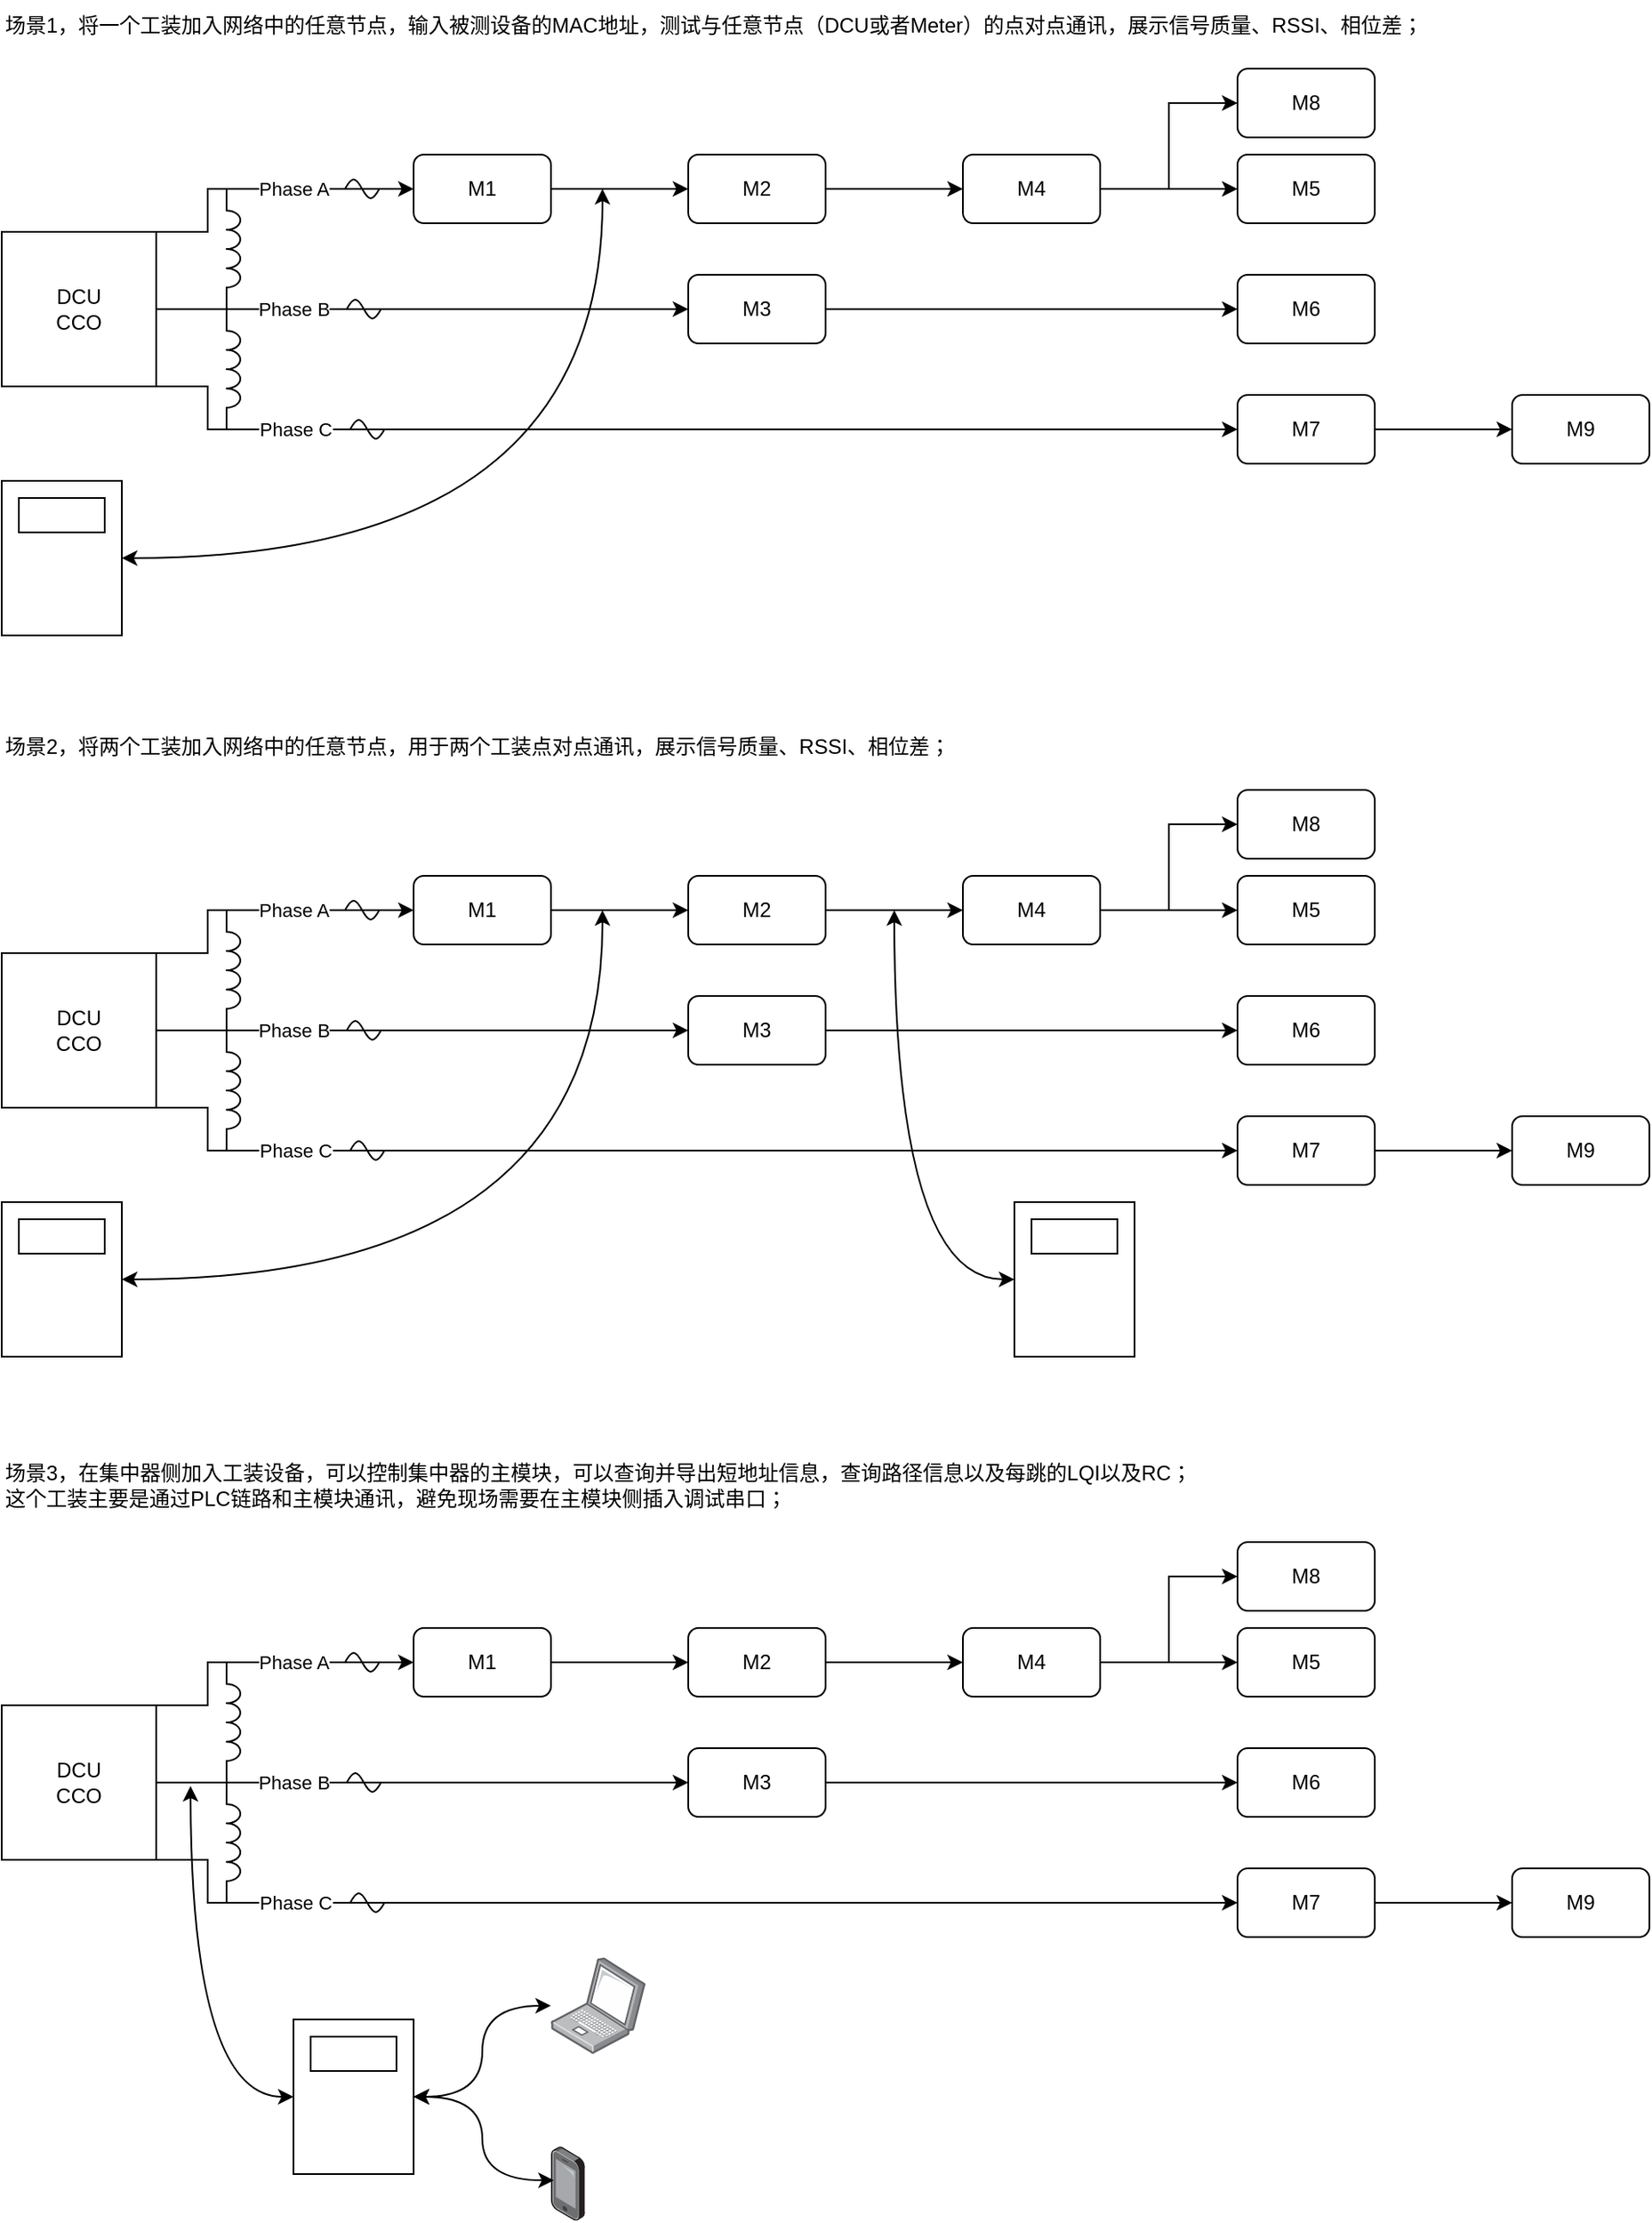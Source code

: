 <mxfile version="22.1.11" type="github">
  <diagram name="第 1 页" id="QpQyVFo1A47_6HvtVVbJ">
    <mxGraphModel dx="1195" dy="622" grid="1" gridSize="10" guides="1" tooltips="1" connect="1" arrows="1" fold="1" page="1" pageScale="1" pageWidth="1169" pageHeight="827" math="0" shadow="0">
      <root>
        <mxCell id="0" />
        <mxCell id="1" parent="0" />
        <mxCell id="-dsBgoclVnlu9vlvOYPK-17" style="edgeStyle=orthogonalEdgeStyle;rounded=0;orthogonalLoop=1;jettySize=auto;html=1;exitX=1;exitY=0;exitDx=0;exitDy=0;entryX=0;entryY=0.5;entryDx=0;entryDy=0;" edge="1" parent="1" source="-dsBgoclVnlu9vlvOYPK-1" target="-dsBgoclVnlu9vlvOYPK-5">
          <mxGeometry relative="1" as="geometry">
            <Array as="points">
              <mxPoint x="200" y="155" />
              <mxPoint x="200" y="130" />
            </Array>
          </mxGeometry>
        </mxCell>
        <mxCell id="-dsBgoclVnlu9vlvOYPK-20" value="Phase A" style="edgeLabel;html=1;align=center;verticalAlign=middle;resizable=0;points=[];" vertex="1" connectable="0" parent="-dsBgoclVnlu9vlvOYPK-17">
          <mxGeometry x="0.152" relative="1" as="geometry">
            <mxPoint x="4" as="offset" />
          </mxGeometry>
        </mxCell>
        <mxCell id="-dsBgoclVnlu9vlvOYPK-19" style="edgeStyle=orthogonalEdgeStyle;rounded=0;orthogonalLoop=1;jettySize=auto;html=1;exitX=1;exitY=1;exitDx=0;exitDy=0;entryX=0;entryY=0.5;entryDx=0;entryDy=0;" edge="1" parent="1" source="-dsBgoclVnlu9vlvOYPK-1" target="-dsBgoclVnlu9vlvOYPK-14">
          <mxGeometry relative="1" as="geometry">
            <Array as="points">
              <mxPoint x="200" y="245" />
              <mxPoint x="200" y="270" />
            </Array>
          </mxGeometry>
        </mxCell>
        <mxCell id="-dsBgoclVnlu9vlvOYPK-22" value="Phase C" style="edgeLabel;html=1;align=center;verticalAlign=middle;resizable=0;points=[];" vertex="1" connectable="0" parent="-dsBgoclVnlu9vlvOYPK-19">
          <mxGeometry x="-0.669" y="3" relative="1" as="geometry">
            <mxPoint x="-3" y="3" as="offset" />
          </mxGeometry>
        </mxCell>
        <mxCell id="-dsBgoclVnlu9vlvOYPK-1" value="DCU&lt;br&gt;CCO" style="whiteSpace=wrap;html=1;aspect=fixed;" vertex="1" parent="1">
          <mxGeometry x="80" y="155" width="90" height="90" as="geometry" />
        </mxCell>
        <mxCell id="-dsBgoclVnlu9vlvOYPK-23" style="edgeStyle=orthogonalEdgeStyle;rounded=0;orthogonalLoop=1;jettySize=auto;html=1;exitX=1;exitY=0.5;exitDx=0;exitDy=0;entryX=0;entryY=0.5;entryDx=0;entryDy=0;" edge="1" parent="1" source="-dsBgoclVnlu9vlvOYPK-5" target="-dsBgoclVnlu9vlvOYPK-6">
          <mxGeometry relative="1" as="geometry" />
        </mxCell>
        <mxCell id="-dsBgoclVnlu9vlvOYPK-5" value="M1" style="rounded=1;whiteSpace=wrap;html=1;" vertex="1" parent="1">
          <mxGeometry x="320" y="110" width="80" height="40" as="geometry" />
        </mxCell>
        <mxCell id="-dsBgoclVnlu9vlvOYPK-24" style="edgeStyle=orthogonalEdgeStyle;rounded=0;orthogonalLoop=1;jettySize=auto;html=1;exitX=1;exitY=0.5;exitDx=0;exitDy=0;entryX=0;entryY=0.5;entryDx=0;entryDy=0;" edge="1" parent="1" source="-dsBgoclVnlu9vlvOYPK-6" target="-dsBgoclVnlu9vlvOYPK-7">
          <mxGeometry relative="1" as="geometry" />
        </mxCell>
        <mxCell id="-dsBgoclVnlu9vlvOYPK-6" value="M2" style="rounded=1;whiteSpace=wrap;html=1;" vertex="1" parent="1">
          <mxGeometry x="480" y="110" width="80" height="40" as="geometry" />
        </mxCell>
        <mxCell id="-dsBgoclVnlu9vlvOYPK-25" style="edgeStyle=orthogonalEdgeStyle;rounded=0;orthogonalLoop=1;jettySize=auto;html=1;exitX=1;exitY=0.5;exitDx=0;exitDy=0;entryX=0;entryY=0.5;entryDx=0;entryDy=0;" edge="1" parent="1" source="-dsBgoclVnlu9vlvOYPK-7" target="-dsBgoclVnlu9vlvOYPK-8">
          <mxGeometry relative="1" as="geometry" />
        </mxCell>
        <mxCell id="-dsBgoclVnlu9vlvOYPK-30" style="edgeStyle=orthogonalEdgeStyle;rounded=0;orthogonalLoop=1;jettySize=auto;html=1;exitX=1;exitY=0.5;exitDx=0;exitDy=0;entryX=0;entryY=0.5;entryDx=0;entryDy=0;" edge="1" parent="1" source="-dsBgoclVnlu9vlvOYPK-7" target="-dsBgoclVnlu9vlvOYPK-9">
          <mxGeometry relative="1" as="geometry" />
        </mxCell>
        <mxCell id="-dsBgoclVnlu9vlvOYPK-7" value="M4" style="rounded=1;whiteSpace=wrap;html=1;" vertex="1" parent="1">
          <mxGeometry x="640" y="110" width="80" height="40" as="geometry" />
        </mxCell>
        <mxCell id="-dsBgoclVnlu9vlvOYPK-8" value="M5" style="rounded=1;whiteSpace=wrap;html=1;" vertex="1" parent="1">
          <mxGeometry x="800" y="110" width="80" height="40" as="geometry" />
        </mxCell>
        <mxCell id="-dsBgoclVnlu9vlvOYPK-9" value="M8" style="rounded=1;whiteSpace=wrap;html=1;" vertex="1" parent="1">
          <mxGeometry x="800" y="60" width="80" height="40" as="geometry" />
        </mxCell>
        <mxCell id="-dsBgoclVnlu9vlvOYPK-27" style="edgeStyle=orthogonalEdgeStyle;rounded=0;orthogonalLoop=1;jettySize=auto;html=1;exitX=1;exitY=0.5;exitDx=0;exitDy=0;entryX=0;entryY=0.5;entryDx=0;entryDy=0;" edge="1" parent="1" source="-dsBgoclVnlu9vlvOYPK-11" target="-dsBgoclVnlu9vlvOYPK-13">
          <mxGeometry relative="1" as="geometry" />
        </mxCell>
        <mxCell id="-dsBgoclVnlu9vlvOYPK-11" value="M3" style="rounded=1;whiteSpace=wrap;html=1;" vertex="1" parent="1">
          <mxGeometry x="480" y="180" width="80" height="40" as="geometry" />
        </mxCell>
        <mxCell id="-dsBgoclVnlu9vlvOYPK-13" value="M6" style="rounded=1;whiteSpace=wrap;html=1;" vertex="1" parent="1">
          <mxGeometry x="800" y="180" width="80" height="40" as="geometry" />
        </mxCell>
        <mxCell id="-dsBgoclVnlu9vlvOYPK-32" style="edgeStyle=orthogonalEdgeStyle;rounded=0;orthogonalLoop=1;jettySize=auto;html=1;exitX=1;exitY=0.5;exitDx=0;exitDy=0;entryX=0;entryY=0.5;entryDx=0;entryDy=0;" edge="1" parent="1" source="-dsBgoclVnlu9vlvOYPK-14" target="-dsBgoclVnlu9vlvOYPK-31">
          <mxGeometry relative="1" as="geometry" />
        </mxCell>
        <mxCell id="-dsBgoclVnlu9vlvOYPK-14" value="M7" style="rounded=1;whiteSpace=wrap;html=1;" vertex="1" parent="1">
          <mxGeometry x="800" y="250" width="80" height="40" as="geometry" />
        </mxCell>
        <mxCell id="-dsBgoclVnlu9vlvOYPK-18" style="edgeStyle=orthogonalEdgeStyle;rounded=0;orthogonalLoop=1;jettySize=auto;html=1;exitX=1;exitY=0.5;exitDx=0;exitDy=0;entryX=0;entryY=0.5;entryDx=0;entryDy=0;" edge="1" parent="1" source="-dsBgoclVnlu9vlvOYPK-1" target="-dsBgoclVnlu9vlvOYPK-11">
          <mxGeometry relative="1" as="geometry" />
        </mxCell>
        <mxCell id="-dsBgoclVnlu9vlvOYPK-21" value="Phase B" style="edgeLabel;html=1;align=center;verticalAlign=middle;resizable=0;points=[];" vertex="1" connectable="0" parent="-dsBgoclVnlu9vlvOYPK-18">
          <mxGeometry x="-0.29" y="-1" relative="1" as="geometry">
            <mxPoint x="-30" y="-1" as="offset" />
          </mxGeometry>
        </mxCell>
        <mxCell id="-dsBgoclVnlu9vlvOYPK-28" value="" style="pointerEvents=1;verticalLabelPosition=bottom;shadow=0;dashed=0;align=center;html=1;verticalAlign=top;shape=mxgraph.electrical.inductors.inductor_3;rotation=90;" vertex="1" parent="1">
          <mxGeometry x="180" y="161" width="70" height="8" as="geometry" />
        </mxCell>
        <mxCell id="-dsBgoclVnlu9vlvOYPK-29" value="" style="pointerEvents=1;verticalLabelPosition=bottom;shadow=0;dashed=0;align=center;html=1;verticalAlign=top;shape=mxgraph.electrical.inductors.inductor_3;rotation=90;" vertex="1" parent="1">
          <mxGeometry x="180" y="231" width="70" height="8" as="geometry" />
        </mxCell>
        <mxCell id="-dsBgoclVnlu9vlvOYPK-31" value="M9" style="rounded=1;whiteSpace=wrap;html=1;" vertex="1" parent="1">
          <mxGeometry x="960" y="250" width="80" height="40" as="geometry" />
        </mxCell>
        <mxCell id="-dsBgoclVnlu9vlvOYPK-33" value="" style="pointerEvents=1;verticalLabelPosition=bottom;shadow=0;dashed=0;align=center;html=1;verticalAlign=top;shape=mxgraph.electrical.waveforms.sine_wave;" vertex="1" parent="1">
          <mxGeometry x="280" y="122.64" width="20" height="14.71" as="geometry" />
        </mxCell>
        <mxCell id="-dsBgoclVnlu9vlvOYPK-34" value="" style="pointerEvents=1;verticalLabelPosition=bottom;shadow=0;dashed=0;align=center;html=1;verticalAlign=top;shape=mxgraph.electrical.waveforms.sine_wave;" vertex="1" parent="1">
          <mxGeometry x="283" y="262.65" width="20" height="14.71" as="geometry" />
        </mxCell>
        <mxCell id="-dsBgoclVnlu9vlvOYPK-42" value="" style="pointerEvents=1;verticalLabelPosition=bottom;shadow=0;dashed=0;align=center;html=1;verticalAlign=top;shape=mxgraph.electrical.waveforms.sine_wave;" vertex="1" parent="1">
          <mxGeometry x="281" y="192.65" width="20" height="14.71" as="geometry" />
        </mxCell>
        <mxCell id="-dsBgoclVnlu9vlvOYPK-45" value="" style="group;rounded=0;" vertex="1" connectable="0" parent="1">
          <mxGeometry x="80" y="300" width="70" height="90" as="geometry" />
        </mxCell>
        <mxCell id="-dsBgoclVnlu9vlvOYPK-50" style="edgeStyle=orthogonalEdgeStyle;rounded=0;orthogonalLoop=1;jettySize=auto;html=1;exitX=1;exitY=0.5;exitDx=0;exitDy=0;strokeWidth=1;fillColor=#e1d5e7;strokeColor=default;startArrow=classic;startFill=1;endArrow=classic;endFill=1;curved=1;" edge="1" parent="-dsBgoclVnlu9vlvOYPK-45" source="-dsBgoclVnlu9vlvOYPK-43">
          <mxGeometry relative="1" as="geometry">
            <mxPoint x="350" y="-170" as="targetPoint" />
          </mxGeometry>
        </mxCell>
        <mxCell id="-dsBgoclVnlu9vlvOYPK-43" value="" style="rounded=0;whiteSpace=wrap;html=1;" vertex="1" parent="-dsBgoclVnlu9vlvOYPK-45">
          <mxGeometry width="70" height="90" as="geometry" />
        </mxCell>
        <mxCell id="-dsBgoclVnlu9vlvOYPK-44" value="" style="rounded=0;whiteSpace=wrap;html=1;" vertex="1" parent="-dsBgoclVnlu9vlvOYPK-45">
          <mxGeometry x="10" y="10" width="50" height="20" as="geometry" />
        </mxCell>
        <mxCell id="-dsBgoclVnlu9vlvOYPK-52" value="场景1，将一个工装加入网络中的任意节点，输入被测设备的MAC地址，测试与任意节点（DCU或者Meter）的点对点通讯，展示信号质量、RSSI、相位差；&lt;br&gt;" style="text;strokeColor=none;align=left;fillColor=none;html=1;verticalAlign=middle;whiteSpace=wrap;rounded=0;" vertex="1" parent="1">
          <mxGeometry x="80" y="20" width="960" height="30" as="geometry" />
        </mxCell>
        <mxCell id="-dsBgoclVnlu9vlvOYPK-53" style="edgeStyle=orthogonalEdgeStyle;rounded=0;orthogonalLoop=1;jettySize=auto;html=1;exitX=1;exitY=0;exitDx=0;exitDy=0;entryX=0;entryY=0.5;entryDx=0;entryDy=0;" edge="1" parent="1" source="-dsBgoclVnlu9vlvOYPK-57" target="-dsBgoclVnlu9vlvOYPK-59">
          <mxGeometry relative="1" as="geometry">
            <Array as="points">
              <mxPoint x="200" y="575" />
              <mxPoint x="200" y="550" />
            </Array>
          </mxGeometry>
        </mxCell>
        <mxCell id="-dsBgoclVnlu9vlvOYPK-54" value="Phase A" style="edgeLabel;html=1;align=center;verticalAlign=middle;resizable=0;points=[];" vertex="1" connectable="0" parent="-dsBgoclVnlu9vlvOYPK-53">
          <mxGeometry x="0.152" relative="1" as="geometry">
            <mxPoint x="4" as="offset" />
          </mxGeometry>
        </mxCell>
        <mxCell id="-dsBgoclVnlu9vlvOYPK-55" style="edgeStyle=orthogonalEdgeStyle;rounded=0;orthogonalLoop=1;jettySize=auto;html=1;exitX=1;exitY=1;exitDx=0;exitDy=0;entryX=0;entryY=0.5;entryDx=0;entryDy=0;" edge="1" parent="1" source="-dsBgoclVnlu9vlvOYPK-57" target="-dsBgoclVnlu9vlvOYPK-71">
          <mxGeometry relative="1" as="geometry">
            <Array as="points">
              <mxPoint x="200" y="665" />
              <mxPoint x="200" y="690" />
            </Array>
          </mxGeometry>
        </mxCell>
        <mxCell id="-dsBgoclVnlu9vlvOYPK-56" value="Phase C" style="edgeLabel;html=1;align=center;verticalAlign=middle;resizable=0;points=[];" vertex="1" connectable="0" parent="-dsBgoclVnlu9vlvOYPK-55">
          <mxGeometry x="-0.669" y="3" relative="1" as="geometry">
            <mxPoint x="-3" y="3" as="offset" />
          </mxGeometry>
        </mxCell>
        <mxCell id="-dsBgoclVnlu9vlvOYPK-57" value="DCU&lt;br&gt;CCO" style="whiteSpace=wrap;html=1;aspect=fixed;" vertex="1" parent="1">
          <mxGeometry x="80" y="575" width="90" height="90" as="geometry" />
        </mxCell>
        <mxCell id="-dsBgoclVnlu9vlvOYPK-58" style="edgeStyle=orthogonalEdgeStyle;rounded=0;orthogonalLoop=1;jettySize=auto;html=1;exitX=1;exitY=0.5;exitDx=0;exitDy=0;entryX=0;entryY=0.5;entryDx=0;entryDy=0;" edge="1" parent="1" source="-dsBgoclVnlu9vlvOYPK-59" target="-dsBgoclVnlu9vlvOYPK-61">
          <mxGeometry relative="1" as="geometry" />
        </mxCell>
        <mxCell id="-dsBgoclVnlu9vlvOYPK-59" value="M1" style="rounded=1;whiteSpace=wrap;html=1;" vertex="1" parent="1">
          <mxGeometry x="320" y="530" width="80" height="40" as="geometry" />
        </mxCell>
        <mxCell id="-dsBgoclVnlu9vlvOYPK-60" style="edgeStyle=orthogonalEdgeStyle;rounded=0;orthogonalLoop=1;jettySize=auto;html=1;exitX=1;exitY=0.5;exitDx=0;exitDy=0;entryX=0;entryY=0.5;entryDx=0;entryDy=0;" edge="1" parent="1" source="-dsBgoclVnlu9vlvOYPK-61" target="-dsBgoclVnlu9vlvOYPK-64">
          <mxGeometry relative="1" as="geometry" />
        </mxCell>
        <mxCell id="-dsBgoclVnlu9vlvOYPK-61" value="M2" style="rounded=1;whiteSpace=wrap;html=1;" vertex="1" parent="1">
          <mxGeometry x="480" y="530" width="80" height="40" as="geometry" />
        </mxCell>
        <mxCell id="-dsBgoclVnlu9vlvOYPK-62" style="edgeStyle=orthogonalEdgeStyle;rounded=0;orthogonalLoop=1;jettySize=auto;html=1;exitX=1;exitY=0.5;exitDx=0;exitDy=0;entryX=0;entryY=0.5;entryDx=0;entryDy=0;" edge="1" parent="1" source="-dsBgoclVnlu9vlvOYPK-64" target="-dsBgoclVnlu9vlvOYPK-65">
          <mxGeometry relative="1" as="geometry" />
        </mxCell>
        <mxCell id="-dsBgoclVnlu9vlvOYPK-63" style="edgeStyle=orthogonalEdgeStyle;rounded=0;orthogonalLoop=1;jettySize=auto;html=1;exitX=1;exitY=0.5;exitDx=0;exitDy=0;entryX=0;entryY=0.5;entryDx=0;entryDy=0;" edge="1" parent="1" source="-dsBgoclVnlu9vlvOYPK-64" target="-dsBgoclVnlu9vlvOYPK-66">
          <mxGeometry relative="1" as="geometry" />
        </mxCell>
        <mxCell id="-dsBgoclVnlu9vlvOYPK-64" value="M4" style="rounded=1;whiteSpace=wrap;html=1;" vertex="1" parent="1">
          <mxGeometry x="640" y="530" width="80" height="40" as="geometry" />
        </mxCell>
        <mxCell id="-dsBgoclVnlu9vlvOYPK-65" value="M5" style="rounded=1;whiteSpace=wrap;html=1;" vertex="1" parent="1">
          <mxGeometry x="800" y="530" width="80" height="40" as="geometry" />
        </mxCell>
        <mxCell id="-dsBgoclVnlu9vlvOYPK-66" value="M8" style="rounded=1;whiteSpace=wrap;html=1;" vertex="1" parent="1">
          <mxGeometry x="800" y="480" width="80" height="40" as="geometry" />
        </mxCell>
        <mxCell id="-dsBgoclVnlu9vlvOYPK-67" style="edgeStyle=orthogonalEdgeStyle;rounded=0;orthogonalLoop=1;jettySize=auto;html=1;exitX=1;exitY=0.5;exitDx=0;exitDy=0;entryX=0;entryY=0.5;entryDx=0;entryDy=0;" edge="1" parent="1" source="-dsBgoclVnlu9vlvOYPK-68" target="-dsBgoclVnlu9vlvOYPK-69">
          <mxGeometry relative="1" as="geometry" />
        </mxCell>
        <mxCell id="-dsBgoclVnlu9vlvOYPK-68" value="M3" style="rounded=1;whiteSpace=wrap;html=1;" vertex="1" parent="1">
          <mxGeometry x="480" y="600" width="80" height="40" as="geometry" />
        </mxCell>
        <mxCell id="-dsBgoclVnlu9vlvOYPK-69" value="M6" style="rounded=1;whiteSpace=wrap;html=1;" vertex="1" parent="1">
          <mxGeometry x="800" y="600" width="80" height="40" as="geometry" />
        </mxCell>
        <mxCell id="-dsBgoclVnlu9vlvOYPK-70" style="edgeStyle=orthogonalEdgeStyle;rounded=0;orthogonalLoop=1;jettySize=auto;html=1;exitX=1;exitY=0.5;exitDx=0;exitDy=0;entryX=0;entryY=0.5;entryDx=0;entryDy=0;" edge="1" parent="1" source="-dsBgoclVnlu9vlvOYPK-71" target="-dsBgoclVnlu9vlvOYPK-76">
          <mxGeometry relative="1" as="geometry" />
        </mxCell>
        <mxCell id="-dsBgoclVnlu9vlvOYPK-71" value="M7" style="rounded=1;whiteSpace=wrap;html=1;" vertex="1" parent="1">
          <mxGeometry x="800" y="670" width="80" height="40" as="geometry" />
        </mxCell>
        <mxCell id="-dsBgoclVnlu9vlvOYPK-72" style="edgeStyle=orthogonalEdgeStyle;rounded=0;orthogonalLoop=1;jettySize=auto;html=1;exitX=1;exitY=0.5;exitDx=0;exitDy=0;entryX=0;entryY=0.5;entryDx=0;entryDy=0;" edge="1" parent="1" source="-dsBgoclVnlu9vlvOYPK-57" target="-dsBgoclVnlu9vlvOYPK-68">
          <mxGeometry relative="1" as="geometry" />
        </mxCell>
        <mxCell id="-dsBgoclVnlu9vlvOYPK-73" value="Phase B" style="edgeLabel;html=1;align=center;verticalAlign=middle;resizable=0;points=[];" vertex="1" connectable="0" parent="-dsBgoclVnlu9vlvOYPK-72">
          <mxGeometry x="-0.29" y="-1" relative="1" as="geometry">
            <mxPoint x="-30" y="-1" as="offset" />
          </mxGeometry>
        </mxCell>
        <mxCell id="-dsBgoclVnlu9vlvOYPK-74" value="" style="pointerEvents=1;verticalLabelPosition=bottom;shadow=0;dashed=0;align=center;html=1;verticalAlign=top;shape=mxgraph.electrical.inductors.inductor_3;rotation=90;" vertex="1" parent="1">
          <mxGeometry x="180" y="581" width="70" height="8" as="geometry" />
        </mxCell>
        <mxCell id="-dsBgoclVnlu9vlvOYPK-75" value="" style="pointerEvents=1;verticalLabelPosition=bottom;shadow=0;dashed=0;align=center;html=1;verticalAlign=top;shape=mxgraph.electrical.inductors.inductor_3;rotation=90;" vertex="1" parent="1">
          <mxGeometry x="180" y="651" width="70" height="8" as="geometry" />
        </mxCell>
        <mxCell id="-dsBgoclVnlu9vlvOYPK-76" value="M9" style="rounded=1;whiteSpace=wrap;html=1;" vertex="1" parent="1">
          <mxGeometry x="960" y="670" width="80" height="40" as="geometry" />
        </mxCell>
        <mxCell id="-dsBgoclVnlu9vlvOYPK-77" value="" style="pointerEvents=1;verticalLabelPosition=bottom;shadow=0;dashed=0;align=center;html=1;verticalAlign=top;shape=mxgraph.electrical.waveforms.sine_wave;" vertex="1" parent="1">
          <mxGeometry x="280" y="542.64" width="20" height="14.71" as="geometry" />
        </mxCell>
        <mxCell id="-dsBgoclVnlu9vlvOYPK-78" value="" style="pointerEvents=1;verticalLabelPosition=bottom;shadow=0;dashed=0;align=center;html=1;verticalAlign=top;shape=mxgraph.electrical.waveforms.sine_wave;" vertex="1" parent="1">
          <mxGeometry x="283" y="682.65" width="20" height="14.71" as="geometry" />
        </mxCell>
        <mxCell id="-dsBgoclVnlu9vlvOYPK-79" value="" style="pointerEvents=1;verticalLabelPosition=bottom;shadow=0;dashed=0;align=center;html=1;verticalAlign=top;shape=mxgraph.electrical.waveforms.sine_wave;" vertex="1" parent="1">
          <mxGeometry x="281" y="612.65" width="20" height="14.71" as="geometry" />
        </mxCell>
        <mxCell id="-dsBgoclVnlu9vlvOYPK-80" value="" style="group;rounded=0;" vertex="1" connectable="0" parent="1">
          <mxGeometry x="80" y="720" width="70" height="90" as="geometry" />
        </mxCell>
        <mxCell id="-dsBgoclVnlu9vlvOYPK-81" style="edgeStyle=orthogonalEdgeStyle;rounded=0;orthogonalLoop=1;jettySize=auto;html=1;exitX=1;exitY=0.5;exitDx=0;exitDy=0;strokeWidth=1;fillColor=#e1d5e7;strokeColor=default;startArrow=classic;startFill=1;endArrow=classic;endFill=1;curved=1;" edge="1" parent="-dsBgoclVnlu9vlvOYPK-80" source="-dsBgoclVnlu9vlvOYPK-82">
          <mxGeometry relative="1" as="geometry">
            <mxPoint x="350" y="-170" as="targetPoint" />
          </mxGeometry>
        </mxCell>
        <mxCell id="-dsBgoclVnlu9vlvOYPK-82" value="" style="rounded=0;whiteSpace=wrap;html=1;" vertex="1" parent="-dsBgoclVnlu9vlvOYPK-80">
          <mxGeometry width="70" height="90" as="geometry" />
        </mxCell>
        <mxCell id="-dsBgoclVnlu9vlvOYPK-83" value="" style="rounded=0;whiteSpace=wrap;html=1;" vertex="1" parent="-dsBgoclVnlu9vlvOYPK-80">
          <mxGeometry x="10" y="10" width="50" height="20" as="geometry" />
        </mxCell>
        <mxCell id="-dsBgoclVnlu9vlvOYPK-84" value="场景2，将两个工装加入网络中的任意节点，用于两个工装点对点通讯，展示信号质量、RSSI、相位差；" style="text;strokeColor=none;align=left;fillColor=none;html=1;verticalAlign=middle;whiteSpace=wrap;rounded=0;" vertex="1" parent="1">
          <mxGeometry x="80" y="440" width="800" height="30" as="geometry" />
        </mxCell>
        <mxCell id="-dsBgoclVnlu9vlvOYPK-85" value="" style="group;rounded=0;" vertex="1" connectable="0" parent="1">
          <mxGeometry x="670" y="720" width="70" height="90" as="geometry" />
        </mxCell>
        <mxCell id="-dsBgoclVnlu9vlvOYPK-89" style="edgeStyle=orthogonalEdgeStyle;rounded=0;orthogonalLoop=1;jettySize=auto;html=1;exitX=0;exitY=0.5;exitDx=0;exitDy=0;startArrow=classic;startFill=1;endArrow=classic;endFill=1;curved=1;" edge="1" parent="-dsBgoclVnlu9vlvOYPK-85" source="-dsBgoclVnlu9vlvOYPK-87">
          <mxGeometry relative="1" as="geometry">
            <mxPoint x="-70" y="-170" as="targetPoint" />
          </mxGeometry>
        </mxCell>
        <mxCell id="-dsBgoclVnlu9vlvOYPK-87" value="" style="rounded=0;whiteSpace=wrap;html=1;" vertex="1" parent="-dsBgoclVnlu9vlvOYPK-85">
          <mxGeometry width="70" height="90" as="geometry" />
        </mxCell>
        <mxCell id="-dsBgoclVnlu9vlvOYPK-88" value="" style="rounded=0;whiteSpace=wrap;html=1;" vertex="1" parent="-dsBgoclVnlu9vlvOYPK-85">
          <mxGeometry x="10" y="10" width="50" height="20" as="geometry" />
        </mxCell>
        <mxCell id="-dsBgoclVnlu9vlvOYPK-90" style="edgeStyle=orthogonalEdgeStyle;rounded=0;orthogonalLoop=1;jettySize=auto;html=1;exitX=1;exitY=0;exitDx=0;exitDy=0;entryX=0;entryY=0.5;entryDx=0;entryDy=0;" edge="1" parent="1" source="-dsBgoclVnlu9vlvOYPK-94" target="-dsBgoclVnlu9vlvOYPK-96">
          <mxGeometry relative="1" as="geometry">
            <Array as="points">
              <mxPoint x="200" y="1013" />
              <mxPoint x="200" y="988" />
            </Array>
          </mxGeometry>
        </mxCell>
        <mxCell id="-dsBgoclVnlu9vlvOYPK-91" value="Phase A" style="edgeLabel;html=1;align=center;verticalAlign=middle;resizable=0;points=[];" vertex="1" connectable="0" parent="-dsBgoclVnlu9vlvOYPK-90">
          <mxGeometry x="0.152" relative="1" as="geometry">
            <mxPoint x="4" as="offset" />
          </mxGeometry>
        </mxCell>
        <mxCell id="-dsBgoclVnlu9vlvOYPK-92" style="edgeStyle=orthogonalEdgeStyle;rounded=0;orthogonalLoop=1;jettySize=auto;html=1;exitX=1;exitY=1;exitDx=0;exitDy=0;entryX=0;entryY=0.5;entryDx=0;entryDy=0;" edge="1" parent="1" source="-dsBgoclVnlu9vlvOYPK-94" target="-dsBgoclVnlu9vlvOYPK-108">
          <mxGeometry relative="1" as="geometry">
            <Array as="points">
              <mxPoint x="200" y="1103" />
              <mxPoint x="200" y="1128" />
            </Array>
          </mxGeometry>
        </mxCell>
        <mxCell id="-dsBgoclVnlu9vlvOYPK-93" value="Phase C" style="edgeLabel;html=1;align=center;verticalAlign=middle;resizable=0;points=[];" vertex="1" connectable="0" parent="-dsBgoclVnlu9vlvOYPK-92">
          <mxGeometry x="-0.669" y="3" relative="1" as="geometry">
            <mxPoint x="-3" y="3" as="offset" />
          </mxGeometry>
        </mxCell>
        <mxCell id="-dsBgoclVnlu9vlvOYPK-94" value="DCU&lt;br&gt;CCO" style="whiteSpace=wrap;html=1;aspect=fixed;" vertex="1" parent="1">
          <mxGeometry x="80" y="1013" width="90" height="90" as="geometry" />
        </mxCell>
        <mxCell id="-dsBgoclVnlu9vlvOYPK-95" style="edgeStyle=orthogonalEdgeStyle;rounded=0;orthogonalLoop=1;jettySize=auto;html=1;exitX=1;exitY=0.5;exitDx=0;exitDy=0;entryX=0;entryY=0.5;entryDx=0;entryDy=0;" edge="1" parent="1" source="-dsBgoclVnlu9vlvOYPK-96" target="-dsBgoclVnlu9vlvOYPK-98">
          <mxGeometry relative="1" as="geometry" />
        </mxCell>
        <mxCell id="-dsBgoclVnlu9vlvOYPK-96" value="M1" style="rounded=1;whiteSpace=wrap;html=1;" vertex="1" parent="1">
          <mxGeometry x="320" y="968" width="80" height="40" as="geometry" />
        </mxCell>
        <mxCell id="-dsBgoclVnlu9vlvOYPK-97" style="edgeStyle=orthogonalEdgeStyle;rounded=0;orthogonalLoop=1;jettySize=auto;html=1;exitX=1;exitY=0.5;exitDx=0;exitDy=0;entryX=0;entryY=0.5;entryDx=0;entryDy=0;" edge="1" parent="1" source="-dsBgoclVnlu9vlvOYPK-98" target="-dsBgoclVnlu9vlvOYPK-101">
          <mxGeometry relative="1" as="geometry" />
        </mxCell>
        <mxCell id="-dsBgoclVnlu9vlvOYPK-98" value="M2" style="rounded=1;whiteSpace=wrap;html=1;" vertex="1" parent="1">
          <mxGeometry x="480" y="968" width="80" height="40" as="geometry" />
        </mxCell>
        <mxCell id="-dsBgoclVnlu9vlvOYPK-99" style="edgeStyle=orthogonalEdgeStyle;rounded=0;orthogonalLoop=1;jettySize=auto;html=1;exitX=1;exitY=0.5;exitDx=0;exitDy=0;entryX=0;entryY=0.5;entryDx=0;entryDy=0;" edge="1" parent="1" source="-dsBgoclVnlu9vlvOYPK-101" target="-dsBgoclVnlu9vlvOYPK-102">
          <mxGeometry relative="1" as="geometry" />
        </mxCell>
        <mxCell id="-dsBgoclVnlu9vlvOYPK-100" style="edgeStyle=orthogonalEdgeStyle;rounded=0;orthogonalLoop=1;jettySize=auto;html=1;exitX=1;exitY=0.5;exitDx=0;exitDy=0;entryX=0;entryY=0.5;entryDx=0;entryDy=0;" edge="1" parent="1" source="-dsBgoclVnlu9vlvOYPK-101" target="-dsBgoclVnlu9vlvOYPK-103">
          <mxGeometry relative="1" as="geometry" />
        </mxCell>
        <mxCell id="-dsBgoclVnlu9vlvOYPK-101" value="M4" style="rounded=1;whiteSpace=wrap;html=1;" vertex="1" parent="1">
          <mxGeometry x="640" y="968" width="80" height="40" as="geometry" />
        </mxCell>
        <mxCell id="-dsBgoclVnlu9vlvOYPK-102" value="M5" style="rounded=1;whiteSpace=wrap;html=1;" vertex="1" parent="1">
          <mxGeometry x="800" y="968" width="80" height="40" as="geometry" />
        </mxCell>
        <mxCell id="-dsBgoclVnlu9vlvOYPK-103" value="M8" style="rounded=1;whiteSpace=wrap;html=1;" vertex="1" parent="1">
          <mxGeometry x="800" y="918" width="80" height="40" as="geometry" />
        </mxCell>
        <mxCell id="-dsBgoclVnlu9vlvOYPK-104" style="edgeStyle=orthogonalEdgeStyle;rounded=0;orthogonalLoop=1;jettySize=auto;html=1;exitX=1;exitY=0.5;exitDx=0;exitDy=0;entryX=0;entryY=0.5;entryDx=0;entryDy=0;" edge="1" parent="1" source="-dsBgoclVnlu9vlvOYPK-105" target="-dsBgoclVnlu9vlvOYPK-106">
          <mxGeometry relative="1" as="geometry" />
        </mxCell>
        <mxCell id="-dsBgoclVnlu9vlvOYPK-105" value="M3" style="rounded=1;whiteSpace=wrap;html=1;" vertex="1" parent="1">
          <mxGeometry x="480" y="1038" width="80" height="40" as="geometry" />
        </mxCell>
        <mxCell id="-dsBgoclVnlu9vlvOYPK-106" value="M6" style="rounded=1;whiteSpace=wrap;html=1;" vertex="1" parent="1">
          <mxGeometry x="800" y="1038" width="80" height="40" as="geometry" />
        </mxCell>
        <mxCell id="-dsBgoclVnlu9vlvOYPK-107" style="edgeStyle=orthogonalEdgeStyle;rounded=0;orthogonalLoop=1;jettySize=auto;html=1;exitX=1;exitY=0.5;exitDx=0;exitDy=0;entryX=0;entryY=0.5;entryDx=0;entryDy=0;" edge="1" parent="1" source="-dsBgoclVnlu9vlvOYPK-108" target="-dsBgoclVnlu9vlvOYPK-113">
          <mxGeometry relative="1" as="geometry" />
        </mxCell>
        <mxCell id="-dsBgoclVnlu9vlvOYPK-108" value="M7" style="rounded=1;whiteSpace=wrap;html=1;" vertex="1" parent="1">
          <mxGeometry x="800" y="1108" width="80" height="40" as="geometry" />
        </mxCell>
        <mxCell id="-dsBgoclVnlu9vlvOYPK-109" style="edgeStyle=orthogonalEdgeStyle;rounded=0;orthogonalLoop=1;jettySize=auto;html=1;exitX=1;exitY=0.5;exitDx=0;exitDy=0;entryX=0;entryY=0.5;entryDx=0;entryDy=0;" edge="1" parent="1" source="-dsBgoclVnlu9vlvOYPK-94" target="-dsBgoclVnlu9vlvOYPK-105">
          <mxGeometry relative="1" as="geometry" />
        </mxCell>
        <mxCell id="-dsBgoclVnlu9vlvOYPK-110" value="Phase B" style="edgeLabel;html=1;align=center;verticalAlign=middle;resizable=0;points=[];" vertex="1" connectable="0" parent="-dsBgoclVnlu9vlvOYPK-109">
          <mxGeometry x="-0.29" y="-1" relative="1" as="geometry">
            <mxPoint x="-30" y="-1" as="offset" />
          </mxGeometry>
        </mxCell>
        <mxCell id="-dsBgoclVnlu9vlvOYPK-111" value="" style="pointerEvents=1;verticalLabelPosition=bottom;shadow=0;dashed=0;align=center;html=1;verticalAlign=top;shape=mxgraph.electrical.inductors.inductor_3;rotation=90;" vertex="1" parent="1">
          <mxGeometry x="180" y="1019" width="70" height="8" as="geometry" />
        </mxCell>
        <mxCell id="-dsBgoclVnlu9vlvOYPK-112" value="" style="pointerEvents=1;verticalLabelPosition=bottom;shadow=0;dashed=0;align=center;html=1;verticalAlign=top;shape=mxgraph.electrical.inductors.inductor_3;rotation=90;" vertex="1" parent="1">
          <mxGeometry x="180" y="1089" width="70" height="8" as="geometry" />
        </mxCell>
        <mxCell id="-dsBgoclVnlu9vlvOYPK-113" value="M9" style="rounded=1;whiteSpace=wrap;html=1;" vertex="1" parent="1">
          <mxGeometry x="960" y="1108" width="80" height="40" as="geometry" />
        </mxCell>
        <mxCell id="-dsBgoclVnlu9vlvOYPK-114" value="" style="pointerEvents=1;verticalLabelPosition=bottom;shadow=0;dashed=0;align=center;html=1;verticalAlign=top;shape=mxgraph.electrical.waveforms.sine_wave;" vertex="1" parent="1">
          <mxGeometry x="280" y="980.64" width="20" height="14.71" as="geometry" />
        </mxCell>
        <mxCell id="-dsBgoclVnlu9vlvOYPK-115" value="" style="pointerEvents=1;verticalLabelPosition=bottom;shadow=0;dashed=0;align=center;html=1;verticalAlign=top;shape=mxgraph.electrical.waveforms.sine_wave;" vertex="1" parent="1">
          <mxGeometry x="283" y="1120.65" width="20" height="14.71" as="geometry" />
        </mxCell>
        <mxCell id="-dsBgoclVnlu9vlvOYPK-116" value="" style="pointerEvents=1;verticalLabelPosition=bottom;shadow=0;dashed=0;align=center;html=1;verticalAlign=top;shape=mxgraph.electrical.waveforms.sine_wave;" vertex="1" parent="1">
          <mxGeometry x="281" y="1050.65" width="20" height="14.71" as="geometry" />
        </mxCell>
        <mxCell id="-dsBgoclVnlu9vlvOYPK-117" value="" style="group;rounded=0;" vertex="1" connectable="0" parent="1">
          <mxGeometry x="250" y="1196" width="70" height="90" as="geometry" />
        </mxCell>
        <mxCell id="-dsBgoclVnlu9vlvOYPK-129" style="edgeStyle=orthogonalEdgeStyle;rounded=0;orthogonalLoop=1;jettySize=auto;html=1;exitX=0;exitY=0.5;exitDx=0;exitDy=0;curved=1;startArrow=classic;startFill=1;endArrow=classic;endFill=1;" edge="1" parent="-dsBgoclVnlu9vlvOYPK-117" source="-dsBgoclVnlu9vlvOYPK-119">
          <mxGeometry relative="1" as="geometry">
            <mxPoint x="-60" y="-136" as="targetPoint" />
          </mxGeometry>
        </mxCell>
        <mxCell id="-dsBgoclVnlu9vlvOYPK-119" value="" style="rounded=0;whiteSpace=wrap;html=1;" vertex="1" parent="-dsBgoclVnlu9vlvOYPK-117">
          <mxGeometry width="70" height="90" as="geometry" />
        </mxCell>
        <mxCell id="-dsBgoclVnlu9vlvOYPK-120" value="" style="rounded=0;whiteSpace=wrap;html=1;" vertex="1" parent="-dsBgoclVnlu9vlvOYPK-117">
          <mxGeometry x="10" y="10" width="50" height="20" as="geometry" />
        </mxCell>
        <mxCell id="-dsBgoclVnlu9vlvOYPK-121" value="场景3，在集中器侧加入工装设备，可以控制集中器的主模块，可以查询并导出短地址信息，查询路径信息以及每跳的LQI以及RC；&lt;br&gt;这个工装主要是通过PLC链路和主模块通讯，避免现场需要在主模块侧插入调试串口；" style="text;strokeColor=none;align=left;fillColor=none;html=1;verticalAlign=middle;whiteSpace=wrap;rounded=0;" vertex="1" parent="1">
          <mxGeometry x="80" y="870" width="800" height="30" as="geometry" />
        </mxCell>
        <mxCell id="-dsBgoclVnlu9vlvOYPK-126" value="" style="image;points=[];aspect=fixed;html=1;align=center;shadow=0;dashed=0;image=img/lib/allied_telesis/computer_and_terminals/Laptop.svg;" vertex="1" parent="1">
          <mxGeometry x="400" y="1160" width="55.1" height="55.88" as="geometry" />
        </mxCell>
        <mxCell id="-dsBgoclVnlu9vlvOYPK-127" value="" style="image;points=[];aspect=fixed;html=1;align=center;shadow=0;dashed=0;image=img/lib/allied_telesis/computer_and_terminals/Smartphone.svg;" vertex="1" parent="1">
          <mxGeometry x="400" y="1270" width="19.8" height="43.2" as="geometry" />
        </mxCell>
        <mxCell id="-dsBgoclVnlu9vlvOYPK-130" style="edgeStyle=orthogonalEdgeStyle;rounded=0;orthogonalLoop=1;jettySize=auto;html=1;exitX=1;exitY=0.5;exitDx=0;exitDy=0;startArrow=classic;startFill=1;endArrow=classic;endFill=1;curved=1;" edge="1" parent="1" source="-dsBgoclVnlu9vlvOYPK-119" target="-dsBgoclVnlu9vlvOYPK-126">
          <mxGeometry relative="1" as="geometry" />
        </mxCell>
        <mxCell id="-dsBgoclVnlu9vlvOYPK-131" style="edgeStyle=orthogonalEdgeStyle;rounded=0;orthogonalLoop=1;jettySize=auto;html=1;exitX=1;exitY=0.5;exitDx=0;exitDy=0;startArrow=classic;startFill=1;endArrow=classic;endFill=1;curved=1;entryX=0.084;entryY=0.455;entryDx=0;entryDy=0;entryPerimeter=0;" edge="1" parent="1" source="-dsBgoclVnlu9vlvOYPK-119" target="-dsBgoclVnlu9vlvOYPK-127">
          <mxGeometry relative="1" as="geometry">
            <mxPoint x="330" y="1251" as="sourcePoint" />
            <mxPoint x="390" y="1208" as="targetPoint" />
          </mxGeometry>
        </mxCell>
      </root>
    </mxGraphModel>
  </diagram>
</mxfile>
